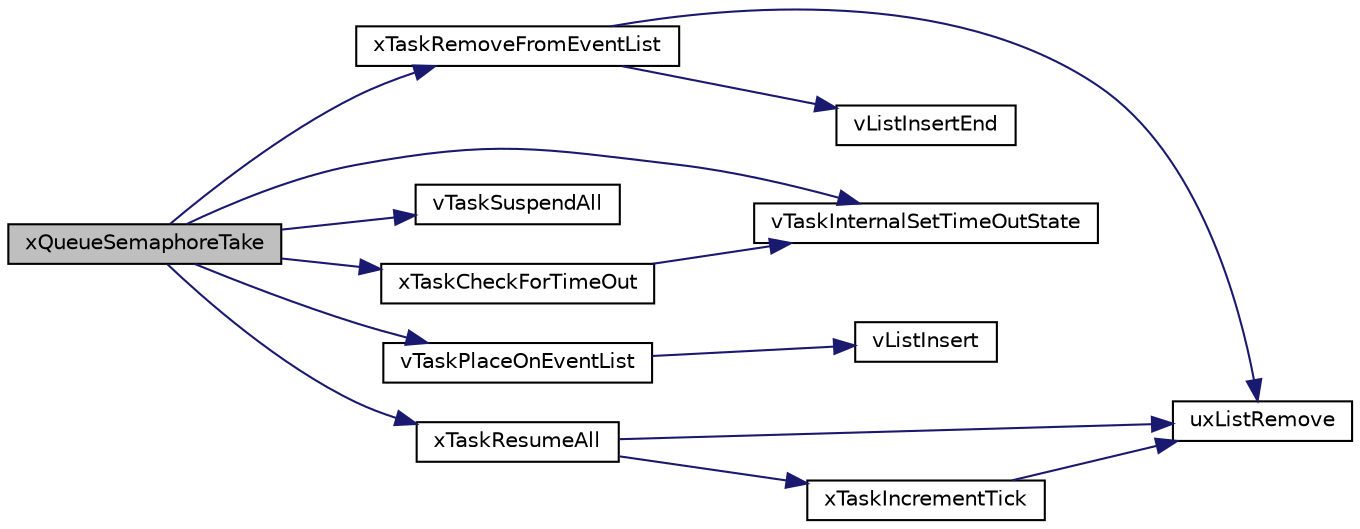 digraph "xQueueSemaphoreTake"
{
  edge [fontname="Helvetica",fontsize="10",labelfontname="Helvetica",labelfontsize="10"];
  node [fontname="Helvetica",fontsize="10",shape=record];
  rankdir="LR";
  Node1 [label="xQueueSemaphoreTake",height=0.2,width=0.4,color="black", fillcolor="grey75", style="filled" fontcolor="black"];
  Node1 -> Node2 [color="midnightblue",fontsize="10",style="solid",fontname="Helvetica"];
  Node2 [label="xTaskRemoveFromEventList",height=0.2,width=0.4,color="black", fillcolor="white", style="filled",URL="$tasks_8c.html#a6d21c9054b62d8bc1bfb2724e11578d9"];
  Node2 -> Node3 [color="midnightblue",fontsize="10",style="solid",fontname="Helvetica"];
  Node3 [label="uxListRemove",height=0.2,width=0.4,color="black", fillcolor="white", style="filled",URL="$list_8c.html#a274fdced76bbdd9d8a4c4840ded2920c"];
  Node2 -> Node4 [color="midnightblue",fontsize="10",style="solid",fontname="Helvetica"];
  Node4 [label="vListInsertEnd",height=0.2,width=0.4,color="black", fillcolor="white", style="filled",URL="$list_8c.html#a3240bc0f43fcf755be02bfc6de7dc6ef"];
  Node1 -> Node5 [color="midnightblue",fontsize="10",style="solid",fontname="Helvetica"];
  Node5 [label="vTaskInternalSetTimeOutState",height=0.2,width=0.4,color="black", fillcolor="white", style="filled",URL="$tasks_8c.html#a91fbc7c4b65e32fae51b7d43ebdcb131"];
  Node1 -> Node6 [color="midnightblue",fontsize="10",style="solid",fontname="Helvetica"];
  Node6 [label="vTaskSuspendAll",height=0.2,width=0.4,color="black", fillcolor="white", style="filled",URL="$tasks_8c.html#a084d232640bd1d04bcac0b8784417015"];
  Node1 -> Node7 [color="midnightblue",fontsize="10",style="solid",fontname="Helvetica"];
  Node7 [label="xTaskCheckForTimeOut",height=0.2,width=0.4,color="black", fillcolor="white", style="filled",URL="$tasks_8c.html#acfc8de487c86355713d0e8546506d9e4"];
  Node7 -> Node5 [color="midnightblue",fontsize="10",style="solid",fontname="Helvetica"];
  Node1 -> Node8 [color="midnightblue",fontsize="10",style="solid",fontname="Helvetica"];
  Node8 [label="vTaskPlaceOnEventList",height=0.2,width=0.4,color="black", fillcolor="white", style="filled",URL="$tasks_8c.html#adc9eb47ceecf7dd7ee325bebff9eafc5"];
  Node8 -> Node9 [color="midnightblue",fontsize="10",style="solid",fontname="Helvetica"];
  Node9 [label="vListInsert",height=0.2,width=0.4,color="black", fillcolor="white", style="filled",URL="$list_8c.html#a28faa70d3ec4b4f39e53b0fc52d62ecf"];
  Node1 -> Node10 [color="midnightblue",fontsize="10",style="solid",fontname="Helvetica"];
  Node10 [label="xTaskResumeAll",height=0.2,width=0.4,color="black", fillcolor="white", style="filled",URL="$tasks_8c.html#adf830ea0f150fcdfdaa944667137f080"];
  Node10 -> Node3 [color="midnightblue",fontsize="10",style="solid",fontname="Helvetica"];
  Node10 -> Node11 [color="midnightblue",fontsize="10",style="solid",fontname="Helvetica"];
  Node11 [label="xTaskIncrementTick",height=0.2,width=0.4,color="black", fillcolor="white", style="filled",URL="$tasks_8c.html#a54f31e9aef0eb7b87e48c7d68ecc84c1"];
  Node11 -> Node3 [color="midnightblue",fontsize="10",style="solid",fontname="Helvetica"];
}
